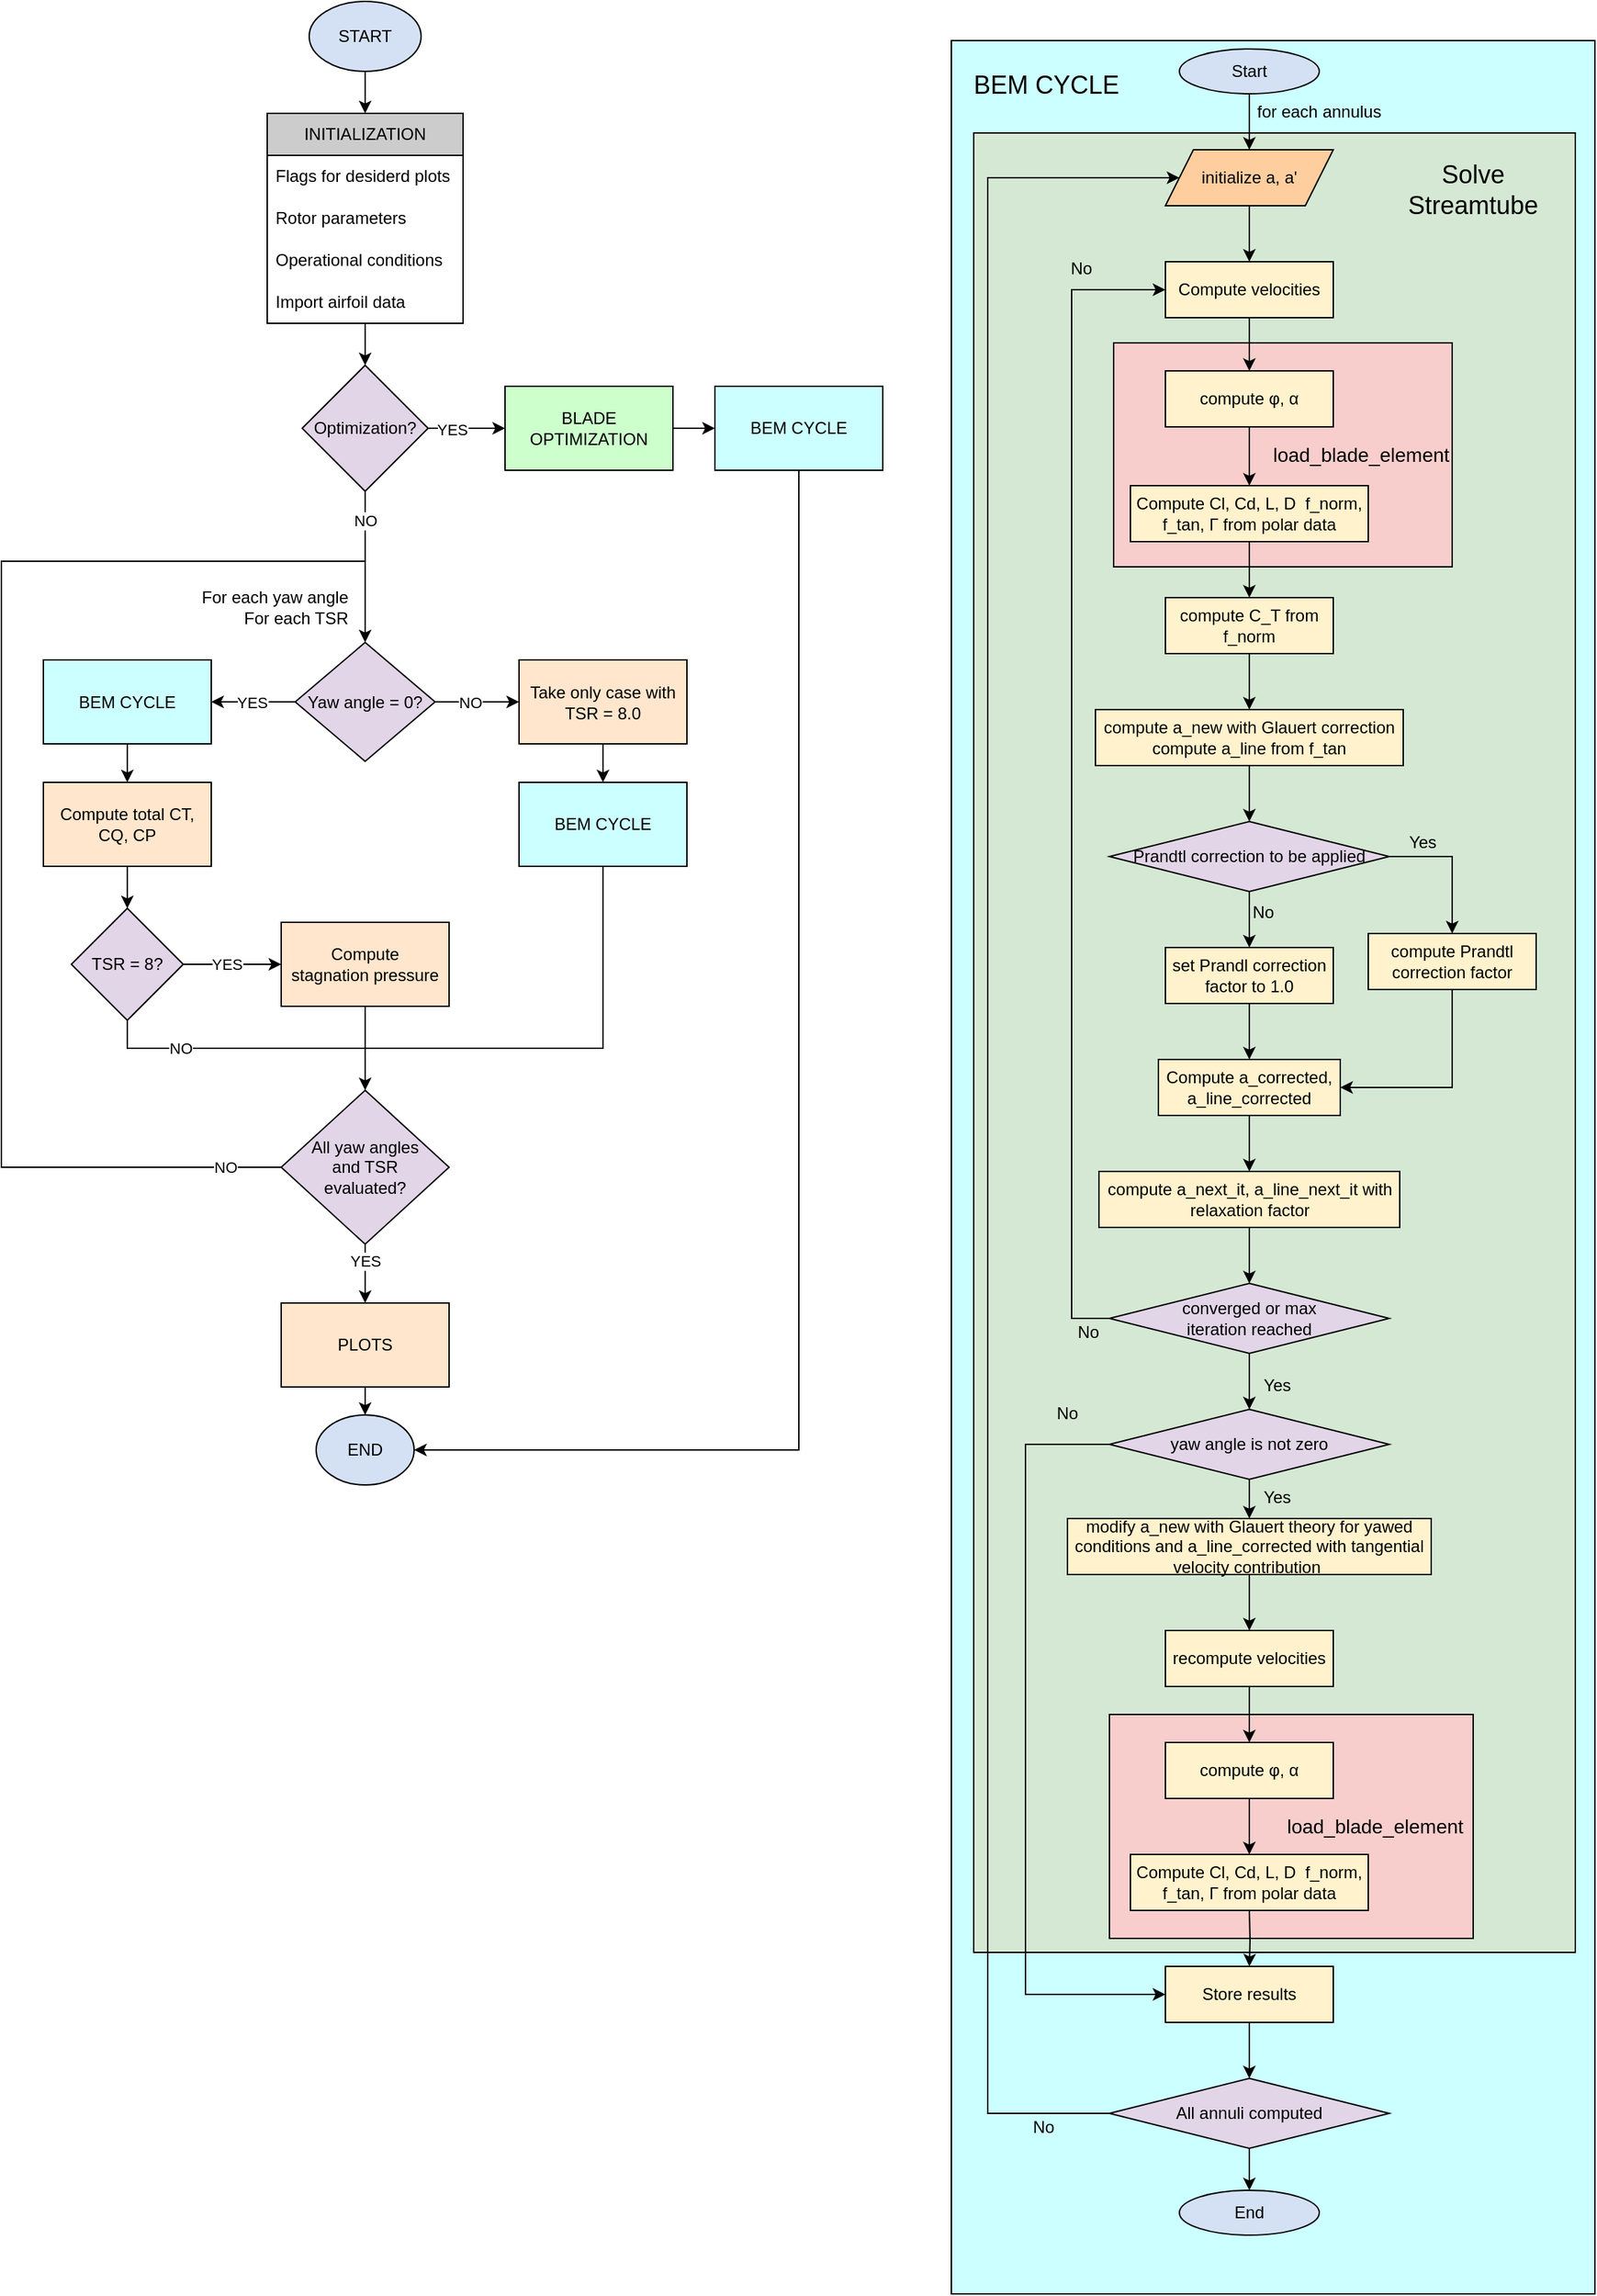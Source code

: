<mxfile version="26.1.1">
  <diagram id="C5RBs43oDa-KdzZeNtuy" name="Page-1">
    <mxGraphModel dx="2977" dy="928" grid="1" gridSize="10" guides="1" tooltips="1" connect="1" arrows="1" fold="1" page="1" pageScale="1" pageWidth="827" pageHeight="1169" math="0" shadow="0">
      <root>
        <mxCell id="WIyWlLk6GJQsqaUBKTNV-0" />
        <mxCell id="WIyWlLk6GJQsqaUBKTNV-1" parent="WIyWlLk6GJQsqaUBKTNV-0" />
        <mxCell id="lu5UdBAbkzEqNOQLVhs5-148" value="" style="rounded=0;whiteSpace=wrap;html=1;fillColor=#CCFFFF;" vertex="1" parent="WIyWlLk6GJQsqaUBKTNV-1">
          <mxGeometry x="340" y="40" width="460" height="1610" as="geometry" />
        </mxCell>
        <mxCell id="LKQV-oSHh0Kc1NYlFT-x-73" value="" style="rounded=0;whiteSpace=wrap;html=1;fillColor=#D5E8D4;" parent="WIyWlLk6GJQsqaUBKTNV-1" vertex="1">
          <mxGeometry x="356" y="106" width="430" height="1300" as="geometry" />
        </mxCell>
        <mxCell id="LKQV-oSHh0Kc1NYlFT-x-71" value="" style="rounded=0;whiteSpace=wrap;html=1;fillColor=#F8CECC;" parent="WIyWlLk6GJQsqaUBKTNV-1" vertex="1">
          <mxGeometry x="456" y="256" width="242" height="160" as="geometry" />
        </mxCell>
        <mxCell id="LKQV-oSHh0Kc1NYlFT-x-69" value="" style="rounded=0;whiteSpace=wrap;html=1;fillColor=#F8CECC;" parent="WIyWlLk6GJQsqaUBKTNV-1" vertex="1">
          <mxGeometry x="453" y="1236" width="260" height="160" as="geometry" />
        </mxCell>
        <mxCell id="LKQV-oSHh0Kc1NYlFT-x-0" value="for each annulus" style="text;html=1;align=center;verticalAlign=middle;whiteSpace=wrap;rounded=0;" parent="WIyWlLk6GJQsqaUBKTNV-1" vertex="1">
          <mxGeometry x="553" y="76" width="100" height="30" as="geometry" />
        </mxCell>
        <mxCell id="LKQV-oSHh0Kc1NYlFT-x-2" style="edgeStyle=orthogonalEdgeStyle;rounded=0;orthogonalLoop=1;jettySize=auto;html=1;exitX=0.5;exitY=1;exitDx=0;exitDy=0;" parent="WIyWlLk6GJQsqaUBKTNV-1" source="LKQV-oSHh0Kc1NYlFT-x-1" edge="1">
          <mxGeometry relative="1" as="geometry">
            <mxPoint x="553" y="198" as="targetPoint" />
          </mxGeometry>
        </mxCell>
        <mxCell id="LKQV-oSHh0Kc1NYlFT-x-1" value="initialize a, a&#39;" style="shape=parallelogram;perimeter=parallelogramPerimeter;whiteSpace=wrap;html=1;fixedSize=1;fillColor=#FFCE9F;" parent="WIyWlLk6GJQsqaUBKTNV-1" vertex="1">
          <mxGeometry x="493" y="118" width="120" height="40" as="geometry" />
        </mxCell>
        <mxCell id="LKQV-oSHh0Kc1NYlFT-x-3" value="" style="endArrow=classic;html=1;rounded=0;entryX=0.5;entryY=0;entryDx=0;entryDy=0;" parent="WIyWlLk6GJQsqaUBKTNV-1" target="LKQV-oSHh0Kc1NYlFT-x-1" edge="1">
          <mxGeometry width="50" height="50" relative="1" as="geometry">
            <mxPoint x="553" y="78" as="sourcePoint" />
            <mxPoint x="578" y="48" as="targetPoint" />
          </mxGeometry>
        </mxCell>
        <mxCell id="LKQV-oSHh0Kc1NYlFT-x-77" style="edgeStyle=orthogonalEdgeStyle;rounded=0;orthogonalLoop=1;jettySize=auto;html=1;exitX=0.5;exitY=1;exitDx=0;exitDy=0;entryX=0.5;entryY=0;entryDx=0;entryDy=0;" parent="WIyWlLk6GJQsqaUBKTNV-1" source="LKQV-oSHh0Kc1NYlFT-x-4" target="LKQV-oSHh0Kc1NYlFT-x-76" edge="1">
          <mxGeometry relative="1" as="geometry" />
        </mxCell>
        <mxCell id="LKQV-oSHh0Kc1NYlFT-x-4" value="Compute velocities" style="rounded=0;whiteSpace=wrap;html=1;fillColor=#FFF2CC;" parent="WIyWlLk6GJQsqaUBKTNV-1" vertex="1">
          <mxGeometry x="493" y="198" width="120" height="40" as="geometry" />
        </mxCell>
        <mxCell id="LKQV-oSHh0Kc1NYlFT-x-8" value="Compute Cl, Cd, L, D&amp;nbsp; f_norm, f_tan,&amp;nbsp;Γ from polar data" style="rounded=0;whiteSpace=wrap;html=1;fillColor=#FFF2CC;" parent="WIyWlLk6GJQsqaUBKTNV-1" vertex="1">
          <mxGeometry x="468" y="358" width="170" height="40" as="geometry" />
        </mxCell>
        <mxCell id="LKQV-oSHh0Kc1NYlFT-x-13" style="edgeStyle=orthogonalEdgeStyle;rounded=0;orthogonalLoop=1;jettySize=auto;html=1;exitX=0.5;exitY=1;exitDx=0;exitDy=0;entryX=0.5;entryY=0;entryDx=0;entryDy=0;" parent="WIyWlLk6GJQsqaUBKTNV-1" source="LKQV-oSHh0Kc1NYlFT-x-9" target="LKQV-oSHh0Kc1NYlFT-x-12" edge="1">
          <mxGeometry relative="1" as="geometry" />
        </mxCell>
        <mxCell id="LKQV-oSHh0Kc1NYlFT-x-9" value="compute C_T from f_norm" style="rounded=0;whiteSpace=wrap;html=1;fillColor=#FFF2CC;" parent="WIyWlLk6GJQsqaUBKTNV-1" vertex="1">
          <mxGeometry x="493" y="438" width="120" height="40" as="geometry" />
        </mxCell>
        <mxCell id="LKQV-oSHh0Kc1NYlFT-x-10" value="" style="endArrow=classic;html=1;rounded=0;exitX=0.5;exitY=1;exitDx=0;exitDy=0;entryX=0.5;entryY=0;entryDx=0;entryDy=0;" parent="WIyWlLk6GJQsqaUBKTNV-1" source="LKQV-oSHh0Kc1NYlFT-x-8" target="LKQV-oSHh0Kc1NYlFT-x-9" edge="1">
          <mxGeometry width="50" height="50" relative="1" as="geometry">
            <mxPoint x="473" y="458" as="sourcePoint" />
            <mxPoint x="523" y="408" as="targetPoint" />
          </mxGeometry>
        </mxCell>
        <mxCell id="LKQV-oSHh0Kc1NYlFT-x-15" style="edgeStyle=orthogonalEdgeStyle;rounded=0;orthogonalLoop=1;jettySize=auto;html=1;exitX=0.5;exitY=1;exitDx=0;exitDy=0;entryX=0.5;entryY=0;entryDx=0;entryDy=0;" parent="WIyWlLk6GJQsqaUBKTNV-1" source="LKQV-oSHh0Kc1NYlFT-x-12" target="LKQV-oSHh0Kc1NYlFT-x-14" edge="1">
          <mxGeometry relative="1" as="geometry" />
        </mxCell>
        <mxCell id="LKQV-oSHh0Kc1NYlFT-x-12" value="compute a_new with Glauert correction&lt;br&gt;compute a_line from f_tan" style="rounded=0;whiteSpace=wrap;html=1;fillColor=#FFF2CC;" parent="WIyWlLk6GJQsqaUBKTNV-1" vertex="1">
          <mxGeometry x="443" y="518" width="220" height="40" as="geometry" />
        </mxCell>
        <mxCell id="LKQV-oSHh0Kc1NYlFT-x-24" style="edgeStyle=orthogonalEdgeStyle;rounded=0;orthogonalLoop=1;jettySize=auto;html=1;exitX=1;exitY=0.5;exitDx=0;exitDy=0;entryX=0.5;entryY=0;entryDx=0;entryDy=0;" parent="WIyWlLk6GJQsqaUBKTNV-1" source="LKQV-oSHh0Kc1NYlFT-x-14" target="LKQV-oSHh0Kc1NYlFT-x-23" edge="1">
          <mxGeometry relative="1" as="geometry" />
        </mxCell>
        <mxCell id="LKQV-oSHh0Kc1NYlFT-x-27" style="edgeStyle=orthogonalEdgeStyle;rounded=0;orthogonalLoop=1;jettySize=auto;html=1;exitX=0.5;exitY=1;exitDx=0;exitDy=0;entryX=0.5;entryY=0;entryDx=0;entryDy=0;" parent="WIyWlLk6GJQsqaUBKTNV-1" source="LKQV-oSHh0Kc1NYlFT-x-14" target="LKQV-oSHh0Kc1NYlFT-x-26" edge="1">
          <mxGeometry relative="1" as="geometry" />
        </mxCell>
        <mxCell id="LKQV-oSHh0Kc1NYlFT-x-14" value="Prandtl correction to be applied" style="rhombus;whiteSpace=wrap;html=1;fillColor=#E1D5E7;" parent="WIyWlLk6GJQsqaUBKTNV-1" vertex="1">
          <mxGeometry x="453" y="598" width="200" height="50" as="geometry" />
        </mxCell>
        <mxCell id="LKQV-oSHh0Kc1NYlFT-x-32" style="edgeStyle=orthogonalEdgeStyle;rounded=0;orthogonalLoop=1;jettySize=auto;html=1;exitX=0.5;exitY=1;exitDx=0;exitDy=0;entryX=1;entryY=0.5;entryDx=0;entryDy=0;" parent="WIyWlLk6GJQsqaUBKTNV-1" source="LKQV-oSHh0Kc1NYlFT-x-23" target="LKQV-oSHh0Kc1NYlFT-x-30" edge="1">
          <mxGeometry relative="1" as="geometry" />
        </mxCell>
        <mxCell id="LKQV-oSHh0Kc1NYlFT-x-23" value="compute Prandtl correction factor" style="rounded=0;whiteSpace=wrap;html=1;fillColor=#FFF2CC;" parent="WIyWlLk6GJQsqaUBKTNV-1" vertex="1">
          <mxGeometry x="638" y="678" width="120" height="40" as="geometry" />
        </mxCell>
        <mxCell id="LKQV-oSHh0Kc1NYlFT-x-31" style="edgeStyle=orthogonalEdgeStyle;rounded=0;orthogonalLoop=1;jettySize=auto;html=1;exitX=0.5;exitY=1;exitDx=0;exitDy=0;entryX=0.5;entryY=0;entryDx=0;entryDy=0;" parent="WIyWlLk6GJQsqaUBKTNV-1" source="LKQV-oSHh0Kc1NYlFT-x-26" target="LKQV-oSHh0Kc1NYlFT-x-30" edge="1">
          <mxGeometry relative="1" as="geometry" />
        </mxCell>
        <mxCell id="LKQV-oSHh0Kc1NYlFT-x-26" value="set Prandl correction factor to 1.0" style="rounded=0;whiteSpace=wrap;html=1;fillColor=#FFF2CC;" parent="WIyWlLk6GJQsqaUBKTNV-1" vertex="1">
          <mxGeometry x="493" y="688" width="120" height="40" as="geometry" />
        </mxCell>
        <mxCell id="LKQV-oSHh0Kc1NYlFT-x-28" value="Yes" style="text;html=1;align=center;verticalAlign=middle;whiteSpace=wrap;rounded=0;" parent="WIyWlLk6GJQsqaUBKTNV-1" vertex="1">
          <mxGeometry x="647" y="598" width="60" height="30" as="geometry" />
        </mxCell>
        <mxCell id="LKQV-oSHh0Kc1NYlFT-x-29" value="No" style="text;html=1;align=center;verticalAlign=middle;whiteSpace=wrap;rounded=0;" parent="WIyWlLk6GJQsqaUBKTNV-1" vertex="1">
          <mxGeometry x="533" y="648" width="60" height="30" as="geometry" />
        </mxCell>
        <mxCell id="LKQV-oSHh0Kc1NYlFT-x-34" style="edgeStyle=orthogonalEdgeStyle;rounded=0;orthogonalLoop=1;jettySize=auto;html=1;exitX=0.5;exitY=1;exitDx=0;exitDy=0;entryX=0.5;entryY=0;entryDx=0;entryDy=0;" parent="WIyWlLk6GJQsqaUBKTNV-1" source="LKQV-oSHh0Kc1NYlFT-x-30" target="LKQV-oSHh0Kc1NYlFT-x-33" edge="1">
          <mxGeometry relative="1" as="geometry" />
        </mxCell>
        <mxCell id="LKQV-oSHh0Kc1NYlFT-x-30" value="Compute a_corrected, a_line_corrected" style="rounded=0;whiteSpace=wrap;html=1;fillColor=#FFF2CC;" parent="WIyWlLk6GJQsqaUBKTNV-1" vertex="1">
          <mxGeometry x="488" y="768" width="130" height="40" as="geometry" />
        </mxCell>
        <mxCell id="LKQV-oSHh0Kc1NYlFT-x-37" style="edgeStyle=orthogonalEdgeStyle;rounded=0;orthogonalLoop=1;jettySize=auto;html=1;exitX=0.5;exitY=1;exitDx=0;exitDy=0;entryX=0.5;entryY=0;entryDx=0;entryDy=0;" parent="WIyWlLk6GJQsqaUBKTNV-1" source="LKQV-oSHh0Kc1NYlFT-x-33" target="LKQV-oSHh0Kc1NYlFT-x-36" edge="1">
          <mxGeometry relative="1" as="geometry" />
        </mxCell>
        <mxCell id="LKQV-oSHh0Kc1NYlFT-x-33" value="compute a_next_it, a_line_next_it with relaxation factor" style="rounded=0;whiteSpace=wrap;html=1;fillColor=#FFF2CC;" parent="WIyWlLk6GJQsqaUBKTNV-1" vertex="1">
          <mxGeometry x="445.5" y="848" width="215" height="40" as="geometry" />
        </mxCell>
        <mxCell id="LKQV-oSHh0Kc1NYlFT-x-38" style="edgeStyle=orthogonalEdgeStyle;rounded=0;orthogonalLoop=1;jettySize=auto;html=1;exitX=0;exitY=0.5;exitDx=0;exitDy=0;entryX=0;entryY=0.5;entryDx=0;entryDy=0;" parent="WIyWlLk6GJQsqaUBKTNV-1" source="LKQV-oSHh0Kc1NYlFT-x-36" target="LKQV-oSHh0Kc1NYlFT-x-4" edge="1">
          <mxGeometry relative="1" as="geometry">
            <Array as="points">
              <mxPoint x="426" y="953" />
              <mxPoint x="426" y="218" />
            </Array>
          </mxGeometry>
        </mxCell>
        <mxCell id="LKQV-oSHh0Kc1NYlFT-x-41" style="edgeStyle=orthogonalEdgeStyle;rounded=0;orthogonalLoop=1;jettySize=auto;html=1;exitX=0.5;exitY=1;exitDx=0;exitDy=0;entryX=0.5;entryY=0;entryDx=0;entryDy=0;" parent="WIyWlLk6GJQsqaUBKTNV-1" source="LKQV-oSHh0Kc1NYlFT-x-36" target="LKQV-oSHh0Kc1NYlFT-x-40" edge="1">
          <mxGeometry relative="1" as="geometry" />
        </mxCell>
        <mxCell id="LKQV-oSHh0Kc1NYlFT-x-36" value="converged or max &lt;br&gt;iteration reached" style="rhombus;whiteSpace=wrap;html=1;fillColor=#E1D5E7;" parent="WIyWlLk6GJQsqaUBKTNV-1" vertex="1">
          <mxGeometry x="453" y="928" width="200" height="50" as="geometry" />
        </mxCell>
        <mxCell id="LKQV-oSHh0Kc1NYlFT-x-39" value="No" style="text;html=1;align=center;verticalAlign=middle;whiteSpace=wrap;rounded=0;" parent="WIyWlLk6GJQsqaUBKTNV-1" vertex="1">
          <mxGeometry x="403" y="188" width="60" height="30" as="geometry" />
        </mxCell>
        <mxCell id="LKQV-oSHh0Kc1NYlFT-x-44" style="edgeStyle=orthogonalEdgeStyle;rounded=0;orthogonalLoop=1;jettySize=auto;html=1;exitX=0.5;exitY=1;exitDx=0;exitDy=0;entryX=0.5;entryY=0;entryDx=0;entryDy=0;" parent="WIyWlLk6GJQsqaUBKTNV-1" source="LKQV-oSHh0Kc1NYlFT-x-40" target="LKQV-oSHh0Kc1NYlFT-x-43" edge="1">
          <mxGeometry relative="1" as="geometry" />
        </mxCell>
        <mxCell id="LKQV-oSHh0Kc1NYlFT-x-57" style="edgeStyle=orthogonalEdgeStyle;rounded=0;orthogonalLoop=1;jettySize=auto;html=1;exitX=0;exitY=0.5;exitDx=0;exitDy=0;entryX=0;entryY=0.5;entryDx=0;entryDy=0;" parent="WIyWlLk6GJQsqaUBKTNV-1" source="LKQV-oSHh0Kc1NYlFT-x-40" target="LKQV-oSHh0Kc1NYlFT-x-55" edge="1">
          <mxGeometry relative="1" as="geometry">
            <Array as="points">
              <mxPoint x="393" y="1043" />
              <mxPoint x="393" y="1436" />
            </Array>
          </mxGeometry>
        </mxCell>
        <mxCell id="LKQV-oSHh0Kc1NYlFT-x-40" value="yaw angle is not zero" style="rhombus;whiteSpace=wrap;html=1;fillColor=#E1D5E7;" parent="WIyWlLk6GJQsqaUBKTNV-1" vertex="1">
          <mxGeometry x="453" y="1018" width="200" height="50" as="geometry" />
        </mxCell>
        <mxCell id="LKQV-oSHh0Kc1NYlFT-x-42" value="Start" style="ellipse;whiteSpace=wrap;html=1;fillColor=#D4E1F5;" parent="WIyWlLk6GJQsqaUBKTNV-1" vertex="1">
          <mxGeometry x="503" y="46" width="100" height="32" as="geometry" />
        </mxCell>
        <mxCell id="LKQV-oSHh0Kc1NYlFT-x-47" style="edgeStyle=orthogonalEdgeStyle;rounded=0;orthogonalLoop=1;jettySize=auto;html=1;exitX=0.5;exitY=1;exitDx=0;exitDy=0;entryX=0.5;entryY=0;entryDx=0;entryDy=0;" parent="WIyWlLk6GJQsqaUBKTNV-1" source="LKQV-oSHh0Kc1NYlFT-x-43" target="LKQV-oSHh0Kc1NYlFT-x-45" edge="1">
          <mxGeometry relative="1" as="geometry" />
        </mxCell>
        <mxCell id="LKQV-oSHh0Kc1NYlFT-x-43" value="modify a_new with Glauert theory for yawed conditions and a_line_corrected with tangential velocity contribution&amp;nbsp;" style="rounded=0;whiteSpace=wrap;html=1;fillColor=#FFF2CC;" parent="WIyWlLk6GJQsqaUBKTNV-1" vertex="1">
          <mxGeometry x="423" y="1096" width="260" height="40" as="geometry" />
        </mxCell>
        <mxCell id="LKQV-oSHh0Kc1NYlFT-x-51" style="edgeStyle=orthogonalEdgeStyle;rounded=0;orthogonalLoop=1;jettySize=auto;html=1;exitX=0.5;exitY=1;exitDx=0;exitDy=0;entryX=0.5;entryY=0;entryDx=0;entryDy=0;" parent="WIyWlLk6GJQsqaUBKTNV-1" source="LKQV-oSHh0Kc1NYlFT-x-45" target="LKQV-oSHh0Kc1NYlFT-x-50" edge="1">
          <mxGeometry relative="1" as="geometry" />
        </mxCell>
        <mxCell id="LKQV-oSHh0Kc1NYlFT-x-45" value="recompute velocities" style="rounded=0;whiteSpace=wrap;html=1;fillColor=#FFF2CC;" parent="WIyWlLk6GJQsqaUBKTNV-1" vertex="1">
          <mxGeometry x="493" y="1176" width="120" height="40" as="geometry" />
        </mxCell>
        <mxCell id="LKQV-oSHh0Kc1NYlFT-x-54" style="edgeStyle=orthogonalEdgeStyle;rounded=0;orthogonalLoop=1;jettySize=auto;html=1;exitX=0.5;exitY=1;exitDx=0;exitDy=0;entryX=0.5;entryY=0;entryDx=0;entryDy=0;" parent="WIyWlLk6GJQsqaUBKTNV-1" source="LKQV-oSHh0Kc1NYlFT-x-50" edge="1">
          <mxGeometry relative="1" as="geometry">
            <mxPoint x="553" y="1336" as="targetPoint" />
          </mxGeometry>
        </mxCell>
        <mxCell id="LKQV-oSHh0Kc1NYlFT-x-50" value="compute φ, α" style="rounded=0;whiteSpace=wrap;html=1;fillColor=#FFF2CC;" parent="WIyWlLk6GJQsqaUBKTNV-1" vertex="1">
          <mxGeometry x="493" y="1256" width="120" height="40" as="geometry" />
        </mxCell>
        <mxCell id="LKQV-oSHh0Kc1NYlFT-x-56" style="edgeStyle=orthogonalEdgeStyle;rounded=0;orthogonalLoop=1;jettySize=auto;html=1;exitX=0.5;exitY=1;exitDx=0;exitDy=0;entryX=0.5;entryY=0;entryDx=0;entryDy=0;" parent="WIyWlLk6GJQsqaUBKTNV-1" target="LKQV-oSHh0Kc1NYlFT-x-55" edge="1">
          <mxGeometry relative="1" as="geometry">
            <mxPoint x="553" y="1376" as="sourcePoint" />
          </mxGeometry>
        </mxCell>
        <mxCell id="LKQV-oSHh0Kc1NYlFT-x-64" style="edgeStyle=orthogonalEdgeStyle;rounded=0;orthogonalLoop=1;jettySize=auto;html=1;exitX=0.5;exitY=1;exitDx=0;exitDy=0;entryX=0.5;entryY=0;entryDx=0;entryDy=0;" parent="WIyWlLk6GJQsqaUBKTNV-1" source="LKQV-oSHh0Kc1NYlFT-x-55" target="LKQV-oSHh0Kc1NYlFT-x-63" edge="1">
          <mxGeometry relative="1" as="geometry" />
        </mxCell>
        <mxCell id="LKQV-oSHh0Kc1NYlFT-x-55" value="Store results" style="rounded=0;whiteSpace=wrap;html=1;fillColor=#FFF2CC;" parent="WIyWlLk6GJQsqaUBKTNV-1" vertex="1">
          <mxGeometry x="493" y="1416" width="120" height="40" as="geometry" />
        </mxCell>
        <mxCell id="LKQV-oSHh0Kc1NYlFT-x-58" value="No" style="text;html=1;align=center;verticalAlign=middle;whiteSpace=wrap;rounded=0;" parent="WIyWlLk6GJQsqaUBKTNV-1" vertex="1">
          <mxGeometry x="393" y="1006" width="60" height="30" as="geometry" />
        </mxCell>
        <mxCell id="LKQV-oSHh0Kc1NYlFT-x-59" value="Yes" style="text;html=1;align=center;verticalAlign=middle;whiteSpace=wrap;rounded=0;" parent="WIyWlLk6GJQsqaUBKTNV-1" vertex="1">
          <mxGeometry x="543" y="1066" width="60" height="30" as="geometry" />
        </mxCell>
        <mxCell id="LKQV-oSHh0Kc1NYlFT-x-60" value="No" style="text;html=1;align=center;verticalAlign=middle;whiteSpace=wrap;rounded=0;" parent="WIyWlLk6GJQsqaUBKTNV-1" vertex="1">
          <mxGeometry x="408" y="948" width="60" height="30" as="geometry" />
        </mxCell>
        <mxCell id="LKQV-oSHh0Kc1NYlFT-x-61" value="Yes" style="text;html=1;align=center;verticalAlign=middle;whiteSpace=wrap;rounded=0;" parent="WIyWlLk6GJQsqaUBKTNV-1" vertex="1">
          <mxGeometry x="543" y="986" width="60" height="30" as="geometry" />
        </mxCell>
        <mxCell id="LKQV-oSHh0Kc1NYlFT-x-65" style="edgeStyle=orthogonalEdgeStyle;rounded=0;orthogonalLoop=1;jettySize=auto;html=1;exitX=0;exitY=0.5;exitDx=0;exitDy=0;entryX=0;entryY=0.5;entryDx=0;entryDy=0;" parent="WIyWlLk6GJQsqaUBKTNV-1" source="LKQV-oSHh0Kc1NYlFT-x-63" target="LKQV-oSHh0Kc1NYlFT-x-1" edge="1">
          <mxGeometry relative="1" as="geometry">
            <mxPoint x="313" y="136" as="targetPoint" />
            <Array as="points">
              <mxPoint x="366" y="1521" />
              <mxPoint x="366" y="138" />
            </Array>
          </mxGeometry>
        </mxCell>
        <mxCell id="LKQV-oSHh0Kc1NYlFT-x-68" style="edgeStyle=orthogonalEdgeStyle;rounded=0;orthogonalLoop=1;jettySize=auto;html=1;exitX=0.5;exitY=1;exitDx=0;exitDy=0;entryX=0.5;entryY=0;entryDx=0;entryDy=0;" parent="WIyWlLk6GJQsqaUBKTNV-1" source="LKQV-oSHh0Kc1NYlFT-x-63" target="LKQV-oSHh0Kc1NYlFT-x-67" edge="1">
          <mxGeometry relative="1" as="geometry" />
        </mxCell>
        <mxCell id="LKQV-oSHh0Kc1NYlFT-x-63" value="All annuli computed" style="rhombus;whiteSpace=wrap;html=1;fillColor=#E1D5E7;" parent="WIyWlLk6GJQsqaUBKTNV-1" vertex="1">
          <mxGeometry x="453" y="1496" width="200" height="50" as="geometry" />
        </mxCell>
        <mxCell id="LKQV-oSHh0Kc1NYlFT-x-66" value="No" style="text;html=1;align=center;verticalAlign=middle;whiteSpace=wrap;rounded=0;" parent="WIyWlLk6GJQsqaUBKTNV-1" vertex="1">
          <mxGeometry x="376" y="1516" width="60" height="30" as="geometry" />
        </mxCell>
        <mxCell id="LKQV-oSHh0Kc1NYlFT-x-67" value="End" style="ellipse;whiteSpace=wrap;html=1;fillColor=#D4E1F5;" parent="WIyWlLk6GJQsqaUBKTNV-1" vertex="1">
          <mxGeometry x="503" y="1576" width="100" height="32" as="geometry" />
        </mxCell>
        <mxCell id="LKQV-oSHh0Kc1NYlFT-x-72" value="&lt;span style=&quot;font-size: 14px;&quot;&gt;load_blade_element&lt;/span&gt;" style="text;html=1;align=center;verticalAlign=middle;whiteSpace=wrap;rounded=0;" parent="WIyWlLk6GJQsqaUBKTNV-1" vertex="1">
          <mxGeometry x="603" y="316" width="60" height="40" as="geometry" />
        </mxCell>
        <mxCell id="LKQV-oSHh0Kc1NYlFT-x-74" value="&lt;font style=&quot;font-size: 18px;&quot;&gt;Solve Streamtube&lt;/font&gt;" style="text;html=1;align=center;verticalAlign=middle;whiteSpace=wrap;rounded=0;" parent="WIyWlLk6GJQsqaUBKTNV-1" vertex="1">
          <mxGeometry x="663" y="146" width="100" height="1" as="geometry" />
        </mxCell>
        <mxCell id="LKQV-oSHh0Kc1NYlFT-x-75" value="Compute Cl, Cd, L, D&amp;nbsp; f_norm, f_tan,&amp;nbsp;Γ from polar data" style="rounded=0;whiteSpace=wrap;html=1;fillColor=#FFF2CC;" parent="WIyWlLk6GJQsqaUBKTNV-1" vertex="1">
          <mxGeometry x="468" y="1336" width="170" height="40" as="geometry" />
        </mxCell>
        <mxCell id="LKQV-oSHh0Kc1NYlFT-x-78" style="edgeStyle=orthogonalEdgeStyle;rounded=0;orthogonalLoop=1;jettySize=auto;html=1;exitX=0.5;exitY=1;exitDx=0;exitDy=0;entryX=0.5;entryY=0;entryDx=0;entryDy=0;" parent="WIyWlLk6GJQsqaUBKTNV-1" source="LKQV-oSHh0Kc1NYlFT-x-76" target="LKQV-oSHh0Kc1NYlFT-x-8" edge="1">
          <mxGeometry relative="1" as="geometry" />
        </mxCell>
        <mxCell id="LKQV-oSHh0Kc1NYlFT-x-76" value="compute φ, α" style="rounded=0;whiteSpace=wrap;html=1;fillColor=#FFF2CC;" parent="WIyWlLk6GJQsqaUBKTNV-1" vertex="1">
          <mxGeometry x="493" y="276" width="120" height="40" as="geometry" />
        </mxCell>
        <mxCell id="LKQV-oSHh0Kc1NYlFT-x-79" value="&lt;span style=&quot;font-size: 14px;&quot;&gt;load_blade_element&lt;/span&gt;" style="text;html=1;align=center;verticalAlign=middle;whiteSpace=wrap;rounded=0;" parent="WIyWlLk6GJQsqaUBKTNV-1" vertex="1">
          <mxGeometry x="613" y="1296" width="60" height="40" as="geometry" />
        </mxCell>
        <mxCell id="lu5UdBAbkzEqNOQLVhs5-98" style="edgeStyle=orthogonalEdgeStyle;rounded=0;orthogonalLoop=1;jettySize=auto;html=1;exitX=0.5;exitY=1;exitDx=0;exitDy=0;entryX=0.5;entryY=0;entryDx=0;entryDy=0;" edge="1" parent="WIyWlLk6GJQsqaUBKTNV-1" source="lu5UdBAbkzEqNOQLVhs5-99" target="lu5UdBAbkzEqNOQLVhs5-101">
          <mxGeometry relative="1" as="geometry" />
        </mxCell>
        <mxCell id="lu5UdBAbkzEqNOQLVhs5-99" value="START" style="ellipse;whiteSpace=wrap;html=1;fillColor=#D4E1F5;" vertex="1" parent="WIyWlLk6GJQsqaUBKTNV-1">
          <mxGeometry x="-119" y="12" width="80" height="50" as="geometry" />
        </mxCell>
        <mxCell id="lu5UdBAbkzEqNOQLVhs5-100" value="" style="edgeStyle=orthogonalEdgeStyle;rounded=0;orthogonalLoop=1;jettySize=auto;html=1;" edge="1" parent="WIyWlLk6GJQsqaUBKTNV-1" source="lu5UdBAbkzEqNOQLVhs5-101" target="lu5UdBAbkzEqNOQLVhs5-110">
          <mxGeometry relative="1" as="geometry" />
        </mxCell>
        <mxCell id="lu5UdBAbkzEqNOQLVhs5-101" value="INITIALIZATION" style="swimlane;fontStyle=0;childLayout=stackLayout;horizontal=1;startSize=30;horizontalStack=0;resizeParent=1;resizeParentMax=0;resizeLast=0;collapsible=1;marginBottom=0;whiteSpace=wrap;html=1;fillColor=#CCCCCC;" vertex="1" parent="WIyWlLk6GJQsqaUBKTNV-1">
          <mxGeometry x="-149" y="92" width="140" height="150" as="geometry">
            <mxRectangle x="470" y="210" width="60" height="30" as="alternateBounds" />
          </mxGeometry>
        </mxCell>
        <mxCell id="lu5UdBAbkzEqNOQLVhs5-102" value="Flags for desiderd plots" style="text;strokeColor=none;fillColor=none;align=left;verticalAlign=middle;spacingLeft=4;spacingRight=4;overflow=hidden;points=[[0,0.5],[1,0.5]];portConstraint=eastwest;rotatable=0;whiteSpace=wrap;html=1;" vertex="1" parent="lu5UdBAbkzEqNOQLVhs5-101">
          <mxGeometry y="30" width="140" height="30" as="geometry" />
        </mxCell>
        <mxCell id="lu5UdBAbkzEqNOQLVhs5-103" value="Rotor parameters" style="text;strokeColor=none;fillColor=none;align=left;verticalAlign=middle;spacingLeft=4;spacingRight=4;overflow=hidden;points=[[0,0.5],[1,0.5]];portConstraint=eastwest;rotatable=0;whiteSpace=wrap;html=1;" vertex="1" parent="lu5UdBAbkzEqNOQLVhs5-101">
          <mxGeometry y="60" width="140" height="30" as="geometry" />
        </mxCell>
        <mxCell id="lu5UdBAbkzEqNOQLVhs5-104" value="Operational conditions" style="text;strokeColor=none;fillColor=none;align=left;verticalAlign=middle;spacingLeft=4;spacingRight=4;overflow=hidden;points=[[0,0.5],[1,0.5]];portConstraint=eastwest;rotatable=0;whiteSpace=wrap;html=1;" vertex="1" parent="lu5UdBAbkzEqNOQLVhs5-101">
          <mxGeometry y="90" width="140" height="30" as="geometry" />
        </mxCell>
        <mxCell id="lu5UdBAbkzEqNOQLVhs5-105" value="Import airfoil data" style="text;strokeColor=none;fillColor=none;align=left;verticalAlign=middle;spacingLeft=4;spacingRight=4;overflow=hidden;points=[[0,0.5],[1,0.5]];portConstraint=eastwest;rotatable=0;whiteSpace=wrap;html=1;" vertex="1" parent="lu5UdBAbkzEqNOQLVhs5-101">
          <mxGeometry y="120" width="140" height="30" as="geometry" />
        </mxCell>
        <mxCell id="lu5UdBAbkzEqNOQLVhs5-106" value="" style="edgeStyle=orthogonalEdgeStyle;rounded=0;orthogonalLoop=1;jettySize=auto;html=1;" edge="1" parent="WIyWlLk6GJQsqaUBKTNV-1" source="lu5UdBAbkzEqNOQLVhs5-110" target="lu5UdBAbkzEqNOQLVhs5-112">
          <mxGeometry relative="1" as="geometry" />
        </mxCell>
        <mxCell id="lu5UdBAbkzEqNOQLVhs5-107" value="YES" style="edgeLabel;html=1;align=center;verticalAlign=middle;resizable=0;points=[];" vertex="1" connectable="0" parent="lu5UdBAbkzEqNOQLVhs5-106">
          <mxGeometry x="-0.382" y="-1" relative="1" as="geometry">
            <mxPoint as="offset" />
          </mxGeometry>
        </mxCell>
        <mxCell id="lu5UdBAbkzEqNOQLVhs5-108" value="" style="edgeStyle=orthogonalEdgeStyle;rounded=0;orthogonalLoop=1;jettySize=auto;html=1;" edge="1" parent="WIyWlLk6GJQsqaUBKTNV-1" source="lu5UdBAbkzEqNOQLVhs5-110" target="lu5UdBAbkzEqNOQLVhs5-122">
          <mxGeometry relative="1" as="geometry" />
        </mxCell>
        <mxCell id="lu5UdBAbkzEqNOQLVhs5-109" value="NO" style="edgeLabel;html=1;align=center;verticalAlign=middle;resizable=0;points=[];" vertex="1" connectable="0" parent="lu5UdBAbkzEqNOQLVhs5-108">
          <mxGeometry x="-0.087" relative="1" as="geometry">
            <mxPoint y="-29" as="offset" />
          </mxGeometry>
        </mxCell>
        <mxCell id="lu5UdBAbkzEqNOQLVhs5-110" value="Optimization?" style="rhombus;whiteSpace=wrap;html=1;fillColor=#E1D5E7;" vertex="1" parent="WIyWlLk6GJQsqaUBKTNV-1">
          <mxGeometry x="-124" y="272" width="90" height="90" as="geometry" />
        </mxCell>
        <mxCell id="lu5UdBAbkzEqNOQLVhs5-111" value="" style="edgeStyle=orthogonalEdgeStyle;rounded=0;orthogonalLoop=1;jettySize=auto;html=1;" edge="1" parent="WIyWlLk6GJQsqaUBKTNV-1" source="lu5UdBAbkzEqNOQLVhs5-112" target="lu5UdBAbkzEqNOQLVhs5-114">
          <mxGeometry relative="1" as="geometry" />
        </mxCell>
        <mxCell id="lu5UdBAbkzEqNOQLVhs5-112" value="BLADE OPTIMIZATION" style="whiteSpace=wrap;html=1;fillColor=#CCFFCC;" vertex="1" parent="WIyWlLk6GJQsqaUBKTNV-1">
          <mxGeometry x="21" y="287" width="120" height="60" as="geometry" />
        </mxCell>
        <mxCell id="lu5UdBAbkzEqNOQLVhs5-150" style="edgeStyle=orthogonalEdgeStyle;rounded=0;orthogonalLoop=1;jettySize=auto;html=1;exitX=0.5;exitY=1;exitDx=0;exitDy=0;entryX=1;entryY=0.5;entryDx=0;entryDy=0;" edge="1" parent="WIyWlLk6GJQsqaUBKTNV-1" source="lu5UdBAbkzEqNOQLVhs5-114" target="lu5UdBAbkzEqNOQLVhs5-147">
          <mxGeometry relative="1" as="geometry" />
        </mxCell>
        <mxCell id="lu5UdBAbkzEqNOQLVhs5-114" value="BEM CYCLE" style="whiteSpace=wrap;html=1;fillColor=#CCFFFF;" vertex="1" parent="WIyWlLk6GJQsqaUBKTNV-1">
          <mxGeometry x="171" y="287" width="120" height="60" as="geometry" />
        </mxCell>
        <mxCell id="lu5UdBAbkzEqNOQLVhs5-118" value="" style="edgeStyle=orthogonalEdgeStyle;rounded=0;orthogonalLoop=1;jettySize=auto;html=1;" edge="1" parent="WIyWlLk6GJQsqaUBKTNV-1" source="lu5UdBAbkzEqNOQLVhs5-122" target="lu5UdBAbkzEqNOQLVhs5-124">
          <mxGeometry relative="1" as="geometry" />
        </mxCell>
        <mxCell id="lu5UdBAbkzEqNOQLVhs5-119" value="NO" style="edgeLabel;html=1;align=center;verticalAlign=middle;resizable=0;points=[];" vertex="1" connectable="0" parent="lu5UdBAbkzEqNOQLVhs5-118">
          <mxGeometry x="-0.183" y="-3" relative="1" as="geometry">
            <mxPoint y="-3" as="offset" />
          </mxGeometry>
        </mxCell>
        <mxCell id="lu5UdBAbkzEqNOQLVhs5-120" value="" style="edgeStyle=orthogonalEdgeStyle;rounded=0;orthogonalLoop=1;jettySize=auto;html=1;" edge="1" parent="WIyWlLk6GJQsqaUBKTNV-1" source="lu5UdBAbkzEqNOQLVhs5-122" target="lu5UdBAbkzEqNOQLVhs5-127">
          <mxGeometry relative="1" as="geometry" />
        </mxCell>
        <mxCell id="lu5UdBAbkzEqNOQLVhs5-121" value="YES" style="edgeLabel;html=1;align=center;verticalAlign=middle;resizable=0;points=[];" vertex="1" connectable="0" parent="lu5UdBAbkzEqNOQLVhs5-120">
          <mxGeometry x="0.056" y="-2" relative="1" as="geometry">
            <mxPoint y="2" as="offset" />
          </mxGeometry>
        </mxCell>
        <mxCell id="lu5UdBAbkzEqNOQLVhs5-122" value="Yaw angle = 0?" style="rhombus;whiteSpace=wrap;html=1;fillColor=#E1D5E7;" vertex="1" parent="WIyWlLk6GJQsqaUBKTNV-1">
          <mxGeometry x="-129" y="470" width="100" height="85" as="geometry" />
        </mxCell>
        <mxCell id="lu5UdBAbkzEqNOQLVhs5-123" value="" style="edgeStyle=orthogonalEdgeStyle;rounded=0;orthogonalLoop=1;jettySize=auto;html=1;" edge="1" parent="WIyWlLk6GJQsqaUBKTNV-1" source="lu5UdBAbkzEqNOQLVhs5-124" target="lu5UdBAbkzEqNOQLVhs5-125">
          <mxGeometry relative="1" as="geometry" />
        </mxCell>
        <mxCell id="lu5UdBAbkzEqNOQLVhs5-124" value="Take only case with&lt;br&gt;TSR = 8.0" style="whiteSpace=wrap;html=1;fillColor=#FFE6CC;" vertex="1" parent="WIyWlLk6GJQsqaUBKTNV-1">
          <mxGeometry x="31" y="482.5" width="120" height="60" as="geometry" />
        </mxCell>
        <mxCell id="lu5UdBAbkzEqNOQLVhs5-125" value="BEM CYCLE" style="whiteSpace=wrap;html=1;fillColor=#CCFFFF;" vertex="1" parent="WIyWlLk6GJQsqaUBKTNV-1">
          <mxGeometry x="31" y="570" width="120" height="60" as="geometry" />
        </mxCell>
        <mxCell id="lu5UdBAbkzEqNOQLVhs5-126" value="" style="edgeStyle=orthogonalEdgeStyle;rounded=0;orthogonalLoop=1;jettySize=auto;html=1;" edge="1" parent="WIyWlLk6GJQsqaUBKTNV-1" source="lu5UdBAbkzEqNOQLVhs5-127" target="lu5UdBAbkzEqNOQLVhs5-129">
          <mxGeometry relative="1" as="geometry" />
        </mxCell>
        <mxCell id="lu5UdBAbkzEqNOQLVhs5-127" value="BEM CYCLE" style="whiteSpace=wrap;html=1;fillColor=#CCFFFF;" vertex="1" parent="WIyWlLk6GJQsqaUBKTNV-1">
          <mxGeometry x="-309" y="482.5" width="120" height="60" as="geometry" />
        </mxCell>
        <mxCell id="lu5UdBAbkzEqNOQLVhs5-128" value="" style="edgeStyle=orthogonalEdgeStyle;rounded=0;orthogonalLoop=1;jettySize=auto;html=1;" edge="1" parent="WIyWlLk6GJQsqaUBKTNV-1" source="lu5UdBAbkzEqNOQLVhs5-129" target="lu5UdBAbkzEqNOQLVhs5-132">
          <mxGeometry relative="1" as="geometry" />
        </mxCell>
        <mxCell id="lu5UdBAbkzEqNOQLVhs5-129" value="Compute total CT, CQ, CP" style="whiteSpace=wrap;html=1;fillColor=#FFE6CC;" vertex="1" parent="WIyWlLk6GJQsqaUBKTNV-1">
          <mxGeometry x="-309" y="570" width="120" height="60" as="geometry" />
        </mxCell>
        <mxCell id="lu5UdBAbkzEqNOQLVhs5-130" value="" style="edgeStyle=orthogonalEdgeStyle;rounded=0;orthogonalLoop=1;jettySize=auto;html=1;" edge="1" parent="WIyWlLk6GJQsqaUBKTNV-1" source="lu5UdBAbkzEqNOQLVhs5-132" target="lu5UdBAbkzEqNOQLVhs5-133">
          <mxGeometry relative="1" as="geometry" />
        </mxCell>
        <mxCell id="lu5UdBAbkzEqNOQLVhs5-131" value="YES" style="edgeLabel;html=1;align=center;verticalAlign=middle;resizable=0;points=[];" vertex="1" connectable="0" parent="lu5UdBAbkzEqNOQLVhs5-130">
          <mxGeometry x="-0.011" y="-3" relative="1" as="geometry">
            <mxPoint x="-4" y="-3" as="offset" />
          </mxGeometry>
        </mxCell>
        <mxCell id="lu5UdBAbkzEqNOQLVhs5-132" value="TSR = 8?" style="rhombus;whiteSpace=wrap;html=1;fillColor=#E1D5E7;" vertex="1" parent="WIyWlLk6GJQsqaUBKTNV-1">
          <mxGeometry x="-289" y="660" width="80" height="80" as="geometry" />
        </mxCell>
        <mxCell id="lu5UdBAbkzEqNOQLVhs5-133" value="Compute&lt;br&gt;stagnation pressure" style="whiteSpace=wrap;html=1;fillColor=#FFE6CC;" vertex="1" parent="WIyWlLk6GJQsqaUBKTNV-1">
          <mxGeometry x="-139" y="670" width="120" height="60" as="geometry" />
        </mxCell>
        <mxCell id="lu5UdBAbkzEqNOQLVhs5-134" value="" style="edgeStyle=orthogonalEdgeStyle;rounded=0;orthogonalLoop=1;jettySize=auto;html=1;" edge="1" parent="WIyWlLk6GJQsqaUBKTNV-1" source="lu5UdBAbkzEqNOQLVhs5-136" target="lu5UdBAbkzEqNOQLVhs5-143">
          <mxGeometry relative="1" as="geometry" />
        </mxCell>
        <mxCell id="lu5UdBAbkzEqNOQLVhs5-135" value="YES" style="edgeLabel;html=1;align=center;verticalAlign=middle;resizable=0;points=[];" vertex="1" connectable="0" parent="lu5UdBAbkzEqNOQLVhs5-134">
          <mxGeometry x="-0.185" y="1" relative="1" as="geometry">
            <mxPoint x="-1" y="-5" as="offset" />
          </mxGeometry>
        </mxCell>
        <mxCell id="lu5UdBAbkzEqNOQLVhs5-136" value="All yaw angles&lt;div&gt;and TSR&lt;/div&gt;&lt;div&gt;evaluated?&lt;/div&gt;" style="rhombus;whiteSpace=wrap;html=1;fillColor=#E1D5E7;" vertex="1" parent="WIyWlLk6GJQsqaUBKTNV-1">
          <mxGeometry x="-139" y="790" width="120" height="110" as="geometry" />
        </mxCell>
        <mxCell id="lu5UdBAbkzEqNOQLVhs5-137" value="" style="endArrow=classic;html=1;rounded=0;exitX=0.5;exitY=1;exitDx=0;exitDy=0;entryX=0.5;entryY=0;entryDx=0;entryDy=0;" edge="1" parent="WIyWlLk6GJQsqaUBKTNV-1" source="lu5UdBAbkzEqNOQLVhs5-133" target="lu5UdBAbkzEqNOQLVhs5-136">
          <mxGeometry width="50" height="50" relative="1" as="geometry">
            <mxPoint x="91" y="750" as="sourcePoint" />
            <mxPoint x="141" y="700" as="targetPoint" />
          </mxGeometry>
        </mxCell>
        <mxCell id="lu5UdBAbkzEqNOQLVhs5-138" value="" style="endArrow=none;html=1;rounded=0;exitX=0.5;exitY=1;exitDx=0;exitDy=0;" edge="1" parent="WIyWlLk6GJQsqaUBKTNV-1" source="lu5UdBAbkzEqNOQLVhs5-132">
          <mxGeometry width="50" height="50" relative="1" as="geometry">
            <mxPoint x="91" y="750" as="sourcePoint" />
            <mxPoint x="-79" y="760" as="targetPoint" />
            <Array as="points">
              <mxPoint x="-249" y="760" />
            </Array>
          </mxGeometry>
        </mxCell>
        <mxCell id="lu5UdBAbkzEqNOQLVhs5-139" value="NO" style="edgeLabel;html=1;align=center;verticalAlign=middle;resizable=0;points=[];" vertex="1" connectable="0" parent="lu5UdBAbkzEqNOQLVhs5-138">
          <mxGeometry x="-0.394" relative="1" as="geometry">
            <mxPoint as="offset" />
          </mxGeometry>
        </mxCell>
        <mxCell id="lu5UdBAbkzEqNOQLVhs5-140" value="" style="endArrow=none;html=1;rounded=0;entryX=0.5;entryY=1;entryDx=0;entryDy=0;" edge="1" parent="WIyWlLk6GJQsqaUBKTNV-1" target="lu5UdBAbkzEqNOQLVhs5-125">
          <mxGeometry width="50" height="50" relative="1" as="geometry">
            <mxPoint x="-79" y="760" as="sourcePoint" />
            <mxPoint x="141" y="700" as="targetPoint" />
            <Array as="points">
              <mxPoint x="91" y="760" />
            </Array>
          </mxGeometry>
        </mxCell>
        <mxCell id="lu5UdBAbkzEqNOQLVhs5-141" value="For each yaw angle&lt;br&gt;For each TSR" style="text;html=1;align=right;verticalAlign=middle;whiteSpace=wrap;rounded=0;" vertex="1" parent="WIyWlLk6GJQsqaUBKTNV-1">
          <mxGeometry x="-219" y="430" width="130" height="30" as="geometry" />
        </mxCell>
        <mxCell id="lu5UdBAbkzEqNOQLVhs5-142" value="" style="edgeStyle=orthogonalEdgeStyle;rounded=0;orthogonalLoop=1;jettySize=auto;html=1;" edge="1" parent="WIyWlLk6GJQsqaUBKTNV-1" source="lu5UdBAbkzEqNOQLVhs5-143" target="lu5UdBAbkzEqNOQLVhs5-147">
          <mxGeometry relative="1" as="geometry" />
        </mxCell>
        <mxCell id="lu5UdBAbkzEqNOQLVhs5-143" value="PLOTS" style="whiteSpace=wrap;html=1;fillColor=#FFE6CC;" vertex="1" parent="WIyWlLk6GJQsqaUBKTNV-1">
          <mxGeometry x="-139" y="942" width="120" height="60" as="geometry" />
        </mxCell>
        <mxCell id="lu5UdBAbkzEqNOQLVhs5-144" value="" style="endArrow=none;html=1;rounded=0;exitX=0;exitY=0.5;exitDx=0;exitDy=0;" edge="1" parent="WIyWlLk6GJQsqaUBKTNV-1" source="lu5UdBAbkzEqNOQLVhs5-136">
          <mxGeometry width="50" height="50" relative="1" as="geometry">
            <mxPoint x="201" y="802" as="sourcePoint" />
            <mxPoint x="-339" y="662" as="targetPoint" />
            <Array as="points">
              <mxPoint x="-339" y="845" />
            </Array>
          </mxGeometry>
        </mxCell>
        <mxCell id="lu5UdBAbkzEqNOQLVhs5-145" value="NO" style="edgeLabel;html=1;align=center;verticalAlign=middle;resizable=0;points=[];" vertex="1" connectable="0" parent="lu5UdBAbkzEqNOQLVhs5-144">
          <mxGeometry x="-0.81" y="1" relative="1" as="geometry">
            <mxPoint x="-4" y="-1" as="offset" />
          </mxGeometry>
        </mxCell>
        <mxCell id="lu5UdBAbkzEqNOQLVhs5-146" value="" style="endArrow=none;html=1;rounded=0;" edge="1" parent="WIyWlLk6GJQsqaUBKTNV-1">
          <mxGeometry width="50" height="50" relative="1" as="geometry">
            <mxPoint x="-339" y="662" as="sourcePoint" />
            <mxPoint x="-79" y="412" as="targetPoint" />
            <Array as="points">
              <mxPoint x="-339" y="412" />
            </Array>
          </mxGeometry>
        </mxCell>
        <mxCell id="lu5UdBAbkzEqNOQLVhs5-147" value="END" style="ellipse;whiteSpace=wrap;html=1;fillColor=#D4E1F5;" vertex="1" parent="WIyWlLk6GJQsqaUBKTNV-1">
          <mxGeometry x="-114" y="1022" width="70" height="50" as="geometry" />
        </mxCell>
        <mxCell id="lu5UdBAbkzEqNOQLVhs5-149" value="&lt;font style=&quot;font-size: 18px;&quot;&gt;BEM CYCLE&lt;/font&gt;" style="text;html=1;align=center;verticalAlign=middle;whiteSpace=wrap;rounded=0;" vertex="1" parent="WIyWlLk6GJQsqaUBKTNV-1">
          <mxGeometry x="348" y="52" width="120" height="40" as="geometry" />
        </mxCell>
      </root>
    </mxGraphModel>
  </diagram>
</mxfile>
